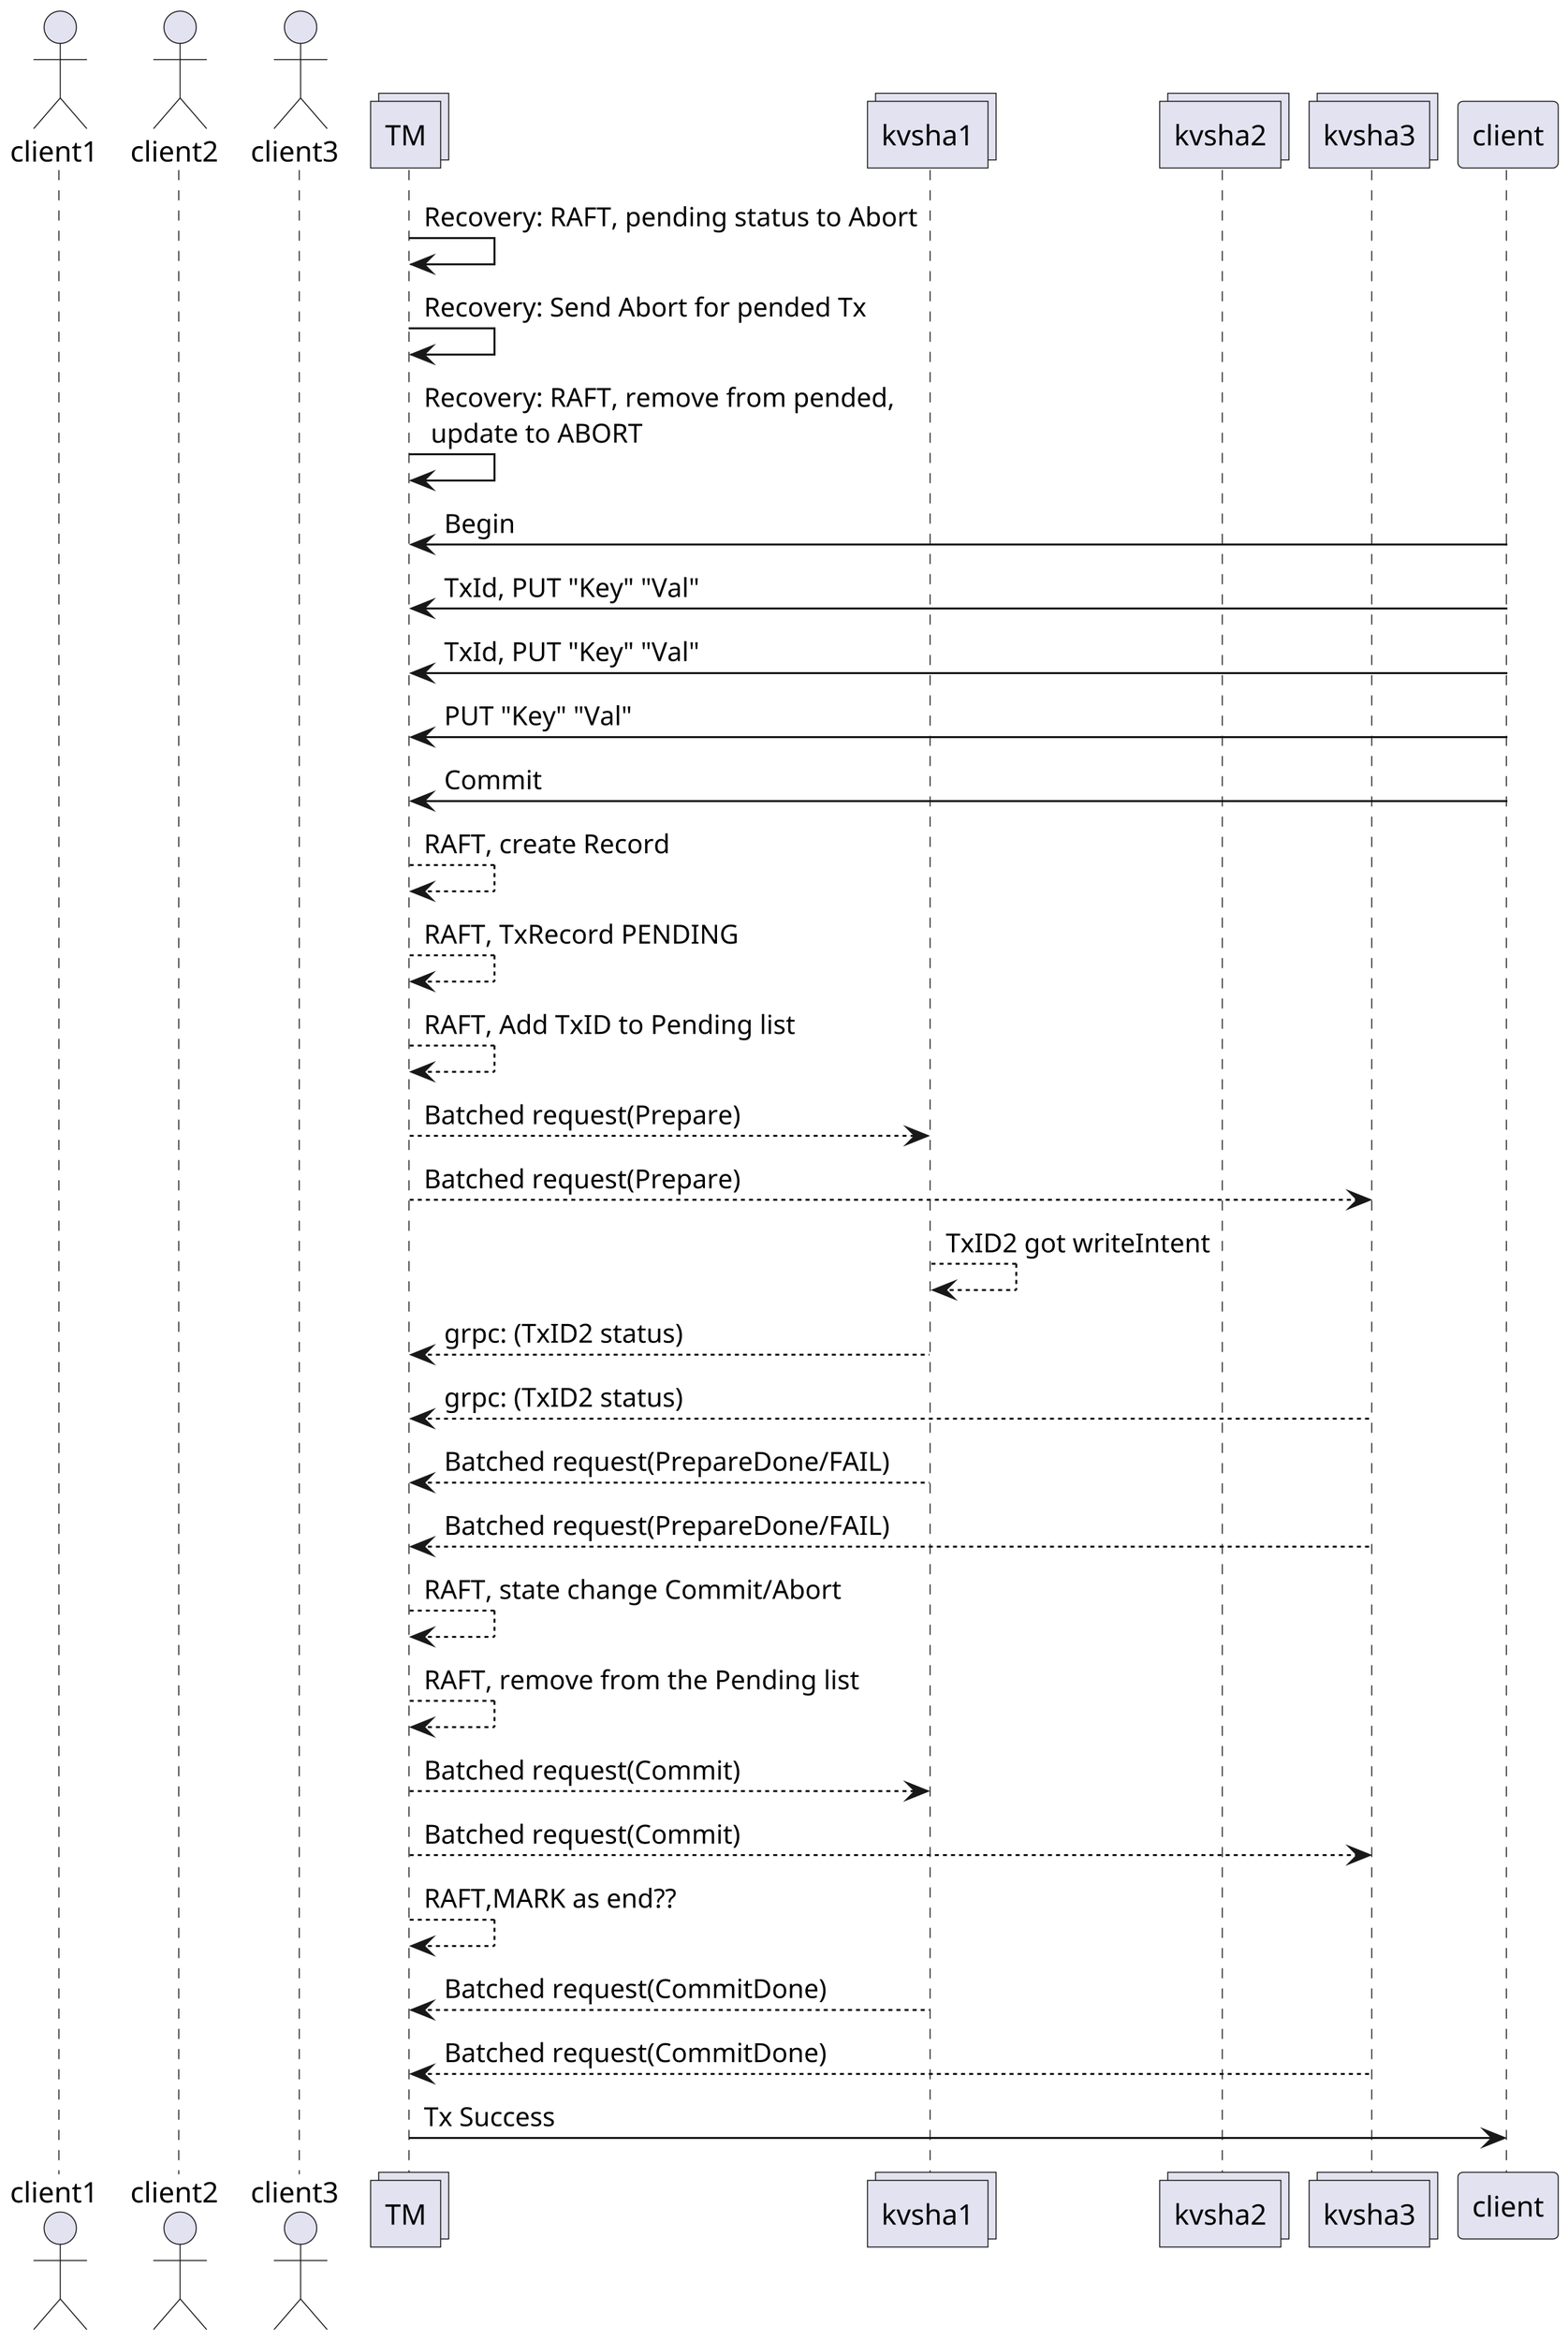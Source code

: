 @startuml rj
actor client1
actor client2
actor client3
collections TM
collections kvsha1
collections kvsha2
collections kvsha3
scale 3
' Got to create for RAW R/W, Read Tx, Read/Write Tx - with conflict scenarios 
'TM is TM Leader'
TM -> TM : Recovery: RAFT, pending status to Abort
TM -> TM : Recovery: Send Abort for pended Tx
TM -> TM : Recovery: RAFT, remove from pended,\n update to ABORT

client -> TM : Begin 
client -> TM : TxId, PUT "Key" "Val"
client -> TM : TxId, PUT "Key" "Val"
client -> TM : PUT "Key" "Val"
client -> TM : Commit

TM -->TM : RAFT, create Record
TM -->TM : RAFT, TxRecord PENDING
TM -->TM : RAFT, Add TxID to Pending list 
'TM -->kvsha1 : RAFT, TxRecord PENDING 
'TM -->kvsha3 : RAFT, TxRecord PENDING

TM --> kvsha1 : Batched request(Prepare)
TM --> kvsha3 : Batched request(Prepare)

/' Not good idea to keep TR in kvstore 
   since lot of traffic
'/

kvsha1 --> kvsha1 : TxID2 got writeIntent
kvsha1 --> TM : grpc: (TxID2 status)
kvsha3 --> TM : grpc: (TxID2 status)

kvsha1 --> TM : Batched request(PrepareDone/FAIL)
kvsha3 --> TM : Batched request(PrepareDone/FAIL)

TM -->TM : RAFT, state change Commit/Abort
TM -->TM : RAFT, remove from the Pending list
'TM -->kvsha1 : RAFRT state change Commit/Abort
'TM --> kvsha3 : RAFT state change commit/Abort


TM --> kvsha1 : Batched request(Commit)
TM --> kvsha3 : Batched request(Commit)

TM -->TM : RAFT,MARK as end??
'TM -->kvsha1 : CAN delete the TR
'TM --> kvsha3 : CAN delete the TR

kvsha1 --> TM : Batched request(CommitDone)
kvsha3 --> TM : Batched request(CommitDone)

TM -> client : Tx Success
@enduml
